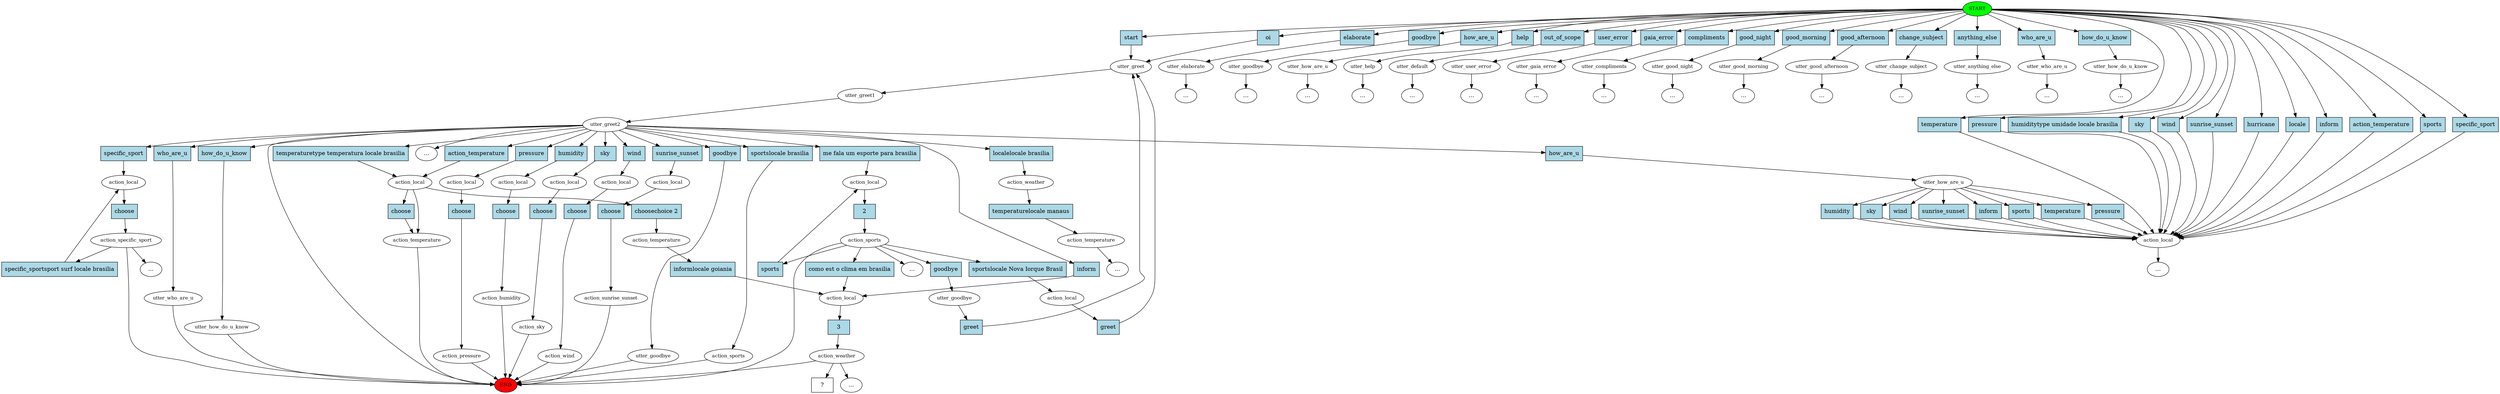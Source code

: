 digraph  {
0 [class="start active", fillcolor=green, fontsize=12, label=START, style=filled];
"-1" [class=end, fillcolor=red, fontsize=12, label=END, style=filled];
1 [class=active, fontsize=12, label=utter_greet];
2 [class=active, fontsize=12, label=utter_greet1];
3 [class=active, fontsize=12, label=utter_greet2];
4 [class="", fontsize=12, label=utter_how_are_u];
5 [class="", fontsize=12, label=action_local];
10 [class="", fontsize=12, label=action_local];
11 [class="", fontsize=12, label=action_temperature];
21 [class="", fontsize=12, label=action_local];
22 [class="", fontsize=12, label=action_pressure];
27 [class="", fontsize=12, label=action_local];
28 [class="", fontsize=12, label=action_humidity];
43 [class="", fontsize=12, label=action_local];
44 [class="", fontsize=12, label=action_sky];
48 [class="", fontsize=12, label=action_local];
49 [class="", fontsize=12, label=action_wind];
60 [class="", fontsize=12, label=action_local];
61 [class="", fontsize=12, label=action_sunrise_sunset];
69 [class="", fontsize=12, label=utter_elaborate];
73 [class=active, fontsize=12, label=action_local];
74 [class=active, fontsize=12, label=action_weather];
"-19" [class=ellipsis, label="..."];
88 [class="", fontsize=12, label=utter_goodbye];
"-23" [class=ellipsis, label="..."];
89 [class="", fontsize=12, label=utter_how_are_u];
"-24" [class=ellipsis, label="..."];
95 [class="", fontsize=12, label=utter_help];
"-26" [class=ellipsis, label="..."];
97 [class="", fontsize=12, label=utter_default];
"-28" [class=ellipsis, label="..."];
98 [class="", fontsize=12, label=utter_user_error];
"-29" [class=ellipsis, label="..."];
99 [class="", fontsize=12, label=utter_gaia_error];
"-30" [class=ellipsis, label="..."];
100 [class="", fontsize=12, label=utter_compliments];
"-31" [class=ellipsis, label="..."];
104 [class="", fontsize=12, label=utter_goodbye];
108 [class="", fontsize=12, label=utter_good_night];
109 [class="", fontsize=12, label=utter_good_morning];
111 [class="", fontsize=12, label=utter_good_afternoon];
112 [class="", fontsize=12, label=utter_change_subject];
"-36" [class=ellipsis, label="..."];
116 [class="", fontsize=12, label=utter_anything_else];
"-37" [class=ellipsis, label="..."];
127 [class=active, fontsize=12, label=action_local];
128 [class=active, fontsize=12, label=action_sports];
129 [class="", fontsize=12, label=utter_goodbye];
"-40" [class=ellipsis, label="..."];
136 [class="", fontsize=12, label=action_weather];
137 [class="", fontsize=12, label=action_temperature];
"-41" [class=ellipsis, label="..."];
142 [class="", fontsize=12, label=action_temperature];
"-42" [class=ellipsis, label="..."];
148 [class="", fontsize=12, label=action_sports];
154 [class="", fontsize=12, label=action_local];
"-43" [class=ellipsis, label="..."];
163 [class="", fontsize=12, label=action_local];
164 [class="", fontsize=12, label=action_specific_sport];
"-44" [class=ellipsis, label="..."];
"-47" [class=ellipsis, label="..."];
"-48" [class=ellipsis, label="..."];
"-49" [class=ellipsis, label="..."];
"-50" [class=ellipsis, label="..."];
194 [class="", fontsize=12, label=utter_who_are_u];
"-51" [class=ellipsis, label="..."];
198 [class="", fontsize=12, label=utter_who_are_u];
199 [class="", fontsize=12, label=utter_how_do_u_know];
"-52" [class=ellipsis, label="..."];
203 [class="", fontsize=12, label=utter_how_do_u_know];
211 [class="intent dashed active", label="  ?  ", shape=rect];
212 [class="intent active", fillcolor=lightblue, label=oi, shape=rect, style=filled];
213 [class=intent, fillcolor=lightblue, label=start, shape=rect, style=filled];
214 [class=intent, fillcolor=lightblue, label=elaborate, shape=rect, style=filled];
215 [class=intent, fillcolor=lightblue, label=goodbye, shape=rect, style=filled];
216 [class=intent, fillcolor=lightblue, label=how_are_u, shape=rect, style=filled];
217 [class=intent, fillcolor=lightblue, label=help, shape=rect, style=filled];
218 [class=intent, fillcolor=lightblue, label=out_of_scope, shape=rect, style=filled];
219 [class=intent, fillcolor=lightblue, label=user_error, shape=rect, style=filled];
220 [class=intent, fillcolor=lightblue, label=gaia_error, shape=rect, style=filled];
221 [class=intent, fillcolor=lightblue, label=compliments, shape=rect, style=filled];
222 [class=intent, fillcolor=lightblue, label=good_night, shape=rect, style=filled];
223 [class=intent, fillcolor=lightblue, label=good_morning, shape=rect, style=filled];
224 [class=intent, fillcolor=lightblue, label=good_afternoon, shape=rect, style=filled];
225 [class=intent, fillcolor=lightblue, label=change_subject, shape=rect, style=filled];
226 [class=intent, fillcolor=lightblue, label=anything_else, shape=rect, style=filled];
227 [class=intent, fillcolor=lightblue, label=who_are_u, shape=rect, style=filled];
228 [class=intent, fillcolor=lightblue, label=how_do_u_know, shape=rect, style=filled];
229 [class=intent, fillcolor=lightblue, label=temperature, shape=rect, style=filled];
230 [class=intent, fillcolor=lightblue, label=pressure, shape=rect, style=filled];
231 [class=intent, fillcolor=lightblue, label="humiditytype umidade locale brasilia", shape=rect, style=filled];
232 [class=intent, fillcolor=lightblue, label=sky, shape=rect, style=filled];
233 [class=intent, fillcolor=lightblue, label=wind, shape=rect, style=filled];
234 [class=intent, fillcolor=lightblue, label=sunrise_sunset, shape=rect, style=filled];
235 [class=intent, fillcolor=lightblue, label=hurricane, shape=rect, style=filled];
236 [class=intent, fillcolor=lightblue, label=locale, shape=rect, style=filled];
237 [class=intent, fillcolor=lightblue, label=inform, shape=rect, style=filled];
238 [class=intent, fillcolor=lightblue, label=action_temperature, shape=rect, style=filled];
239 [class=intent, fillcolor=lightblue, label=sports, shape=rect, style=filled];
240 [class=intent, fillcolor=lightblue, label=specific_sport, shape=rect, style=filled];
241 [class=intent, fillcolor=lightblue, label=how_are_u, shape=rect, style=filled];
242 [class=intent, fillcolor=lightblue, label="temperaturetype temperatura locale brasilia", shape=rect, style=filled];
243 [class=intent, fillcolor=lightblue, label=action_temperature, shape=rect, style=filled];
244 [class=intent, fillcolor=lightblue, label=pressure, shape=rect, style=filled];
245 [class=intent, fillcolor=lightblue, label=humidity, shape=rect, style=filled];
246 [class=intent, fillcolor=lightblue, label=sky, shape=rect, style=filled];
247 [class=intent, fillcolor=lightblue, label=wind, shape=rect, style=filled];
248 [class=intent, fillcolor=lightblue, label=sunrise_sunset, shape=rect, style=filled];
249 [class=intent, fillcolor=lightblue, label=inform, shape=rect, style=filled];
250 [class=intent, fillcolor=lightblue, label=goodbye, shape=rect, style=filled];
251 [class="intent active", fillcolor=lightblue, label="me fala um esporte para brasilia", shape=rect, style=filled];
252 [class=intent, fillcolor=lightblue, label="localelocale brasilia", shape=rect, style=filled];
253 [class=intent, fillcolor=lightblue, label="sportslocale brasilia", shape=rect, style=filled];
254 [class=intent, fillcolor=lightblue, label=specific_sport, shape=rect, style=filled];
255 [class=intent, fillcolor=lightblue, label=who_are_u, shape=rect, style=filled];
256 [class=intent, fillcolor=lightblue, label=how_do_u_know, shape=rect, style=filled];
257 [class=intent, fillcolor=lightblue, label=temperature, shape=rect, style=filled];
258 [class=intent, fillcolor=lightblue, label=pressure, shape=rect, style=filled];
259 [class=intent, fillcolor=lightblue, label=humidity, shape=rect, style=filled];
260 [class=intent, fillcolor=lightblue, label=sky, shape=rect, style=filled];
261 [class=intent, fillcolor=lightblue, label=wind, shape=rect, style=filled];
262 [class=intent, fillcolor=lightblue, label=sunrise_sunset, shape=rect, style=filled];
263 [class=intent, fillcolor=lightblue, label=inform, shape=rect, style=filled];
264 [class=intent, fillcolor=lightblue, label=sports, shape=rect, style=filled];
265 [class=intent, fillcolor=lightblue, label=choose, shape=rect, style=filled];
266 [class=intent, fillcolor=lightblue, label="choosechoice 2", shape=rect, style=filled];
267 [class=intent, fillcolor=lightblue, label=choose, shape=rect, style=filled];
268 [class=intent, fillcolor=lightblue, label=choose, shape=rect, style=filled];
269 [class=intent, fillcolor=lightblue, label=choose, shape=rect, style=filled];
270 [class=intent, fillcolor=lightblue, label=choose, shape=rect, style=filled];
271 [class=intent, fillcolor=lightblue, label=choose, shape=rect, style=filled];
272 [class="intent active", fillcolor=lightblue, label=3, shape=rect, style=filled];
273 [class="intent active", fillcolor=lightblue, label=2, shape=rect, style=filled];
274 [class=intent, fillcolor=lightblue, label=goodbye, shape=rect, style=filled];
275 [class=intent, fillcolor=lightblue, label="sportslocale Nova Iorque Brasil", shape=rect, style=filled];
276 [class=intent, fillcolor=lightblue, label=sports, shape=rect, style=filled];
277 [class="intent active", fillcolor=lightblue, label="como est o clima em brasilia", shape=rect, style=filled];
278 [class=intent, fillcolor=lightblue, label=greet, shape=rect, style=filled];
279 [class=intent, fillcolor=lightblue, label="temperaturelocale manaus", shape=rect, style=filled];
280 [class=intent, fillcolor=lightblue, label="informlocale goiania", shape=rect, style=filled];
281 [class=intent, fillcolor=lightblue, label=greet, shape=rect, style=filled];
282 [class=intent, fillcolor=lightblue, label=choose, shape=rect, style=filled];
283 [class=intent, fillcolor=lightblue, label="specific_sportsport surf locale brasilia", shape=rect, style=filled];
0 -> 212  [class=active, key=0];
0 -> 213  [class="", key=0];
0 -> 214  [class="", key=0];
0 -> 215  [class="", key=0];
0 -> 216  [class="", key=0];
0 -> 217  [class="", key=0];
0 -> 218  [class="", key=0];
0 -> 219  [class="", key=0];
0 -> 220  [class="", key=0];
0 -> 221  [class="", key=0];
0 -> 222  [class="", key=0];
0 -> 223  [class="", key=0];
0 -> 224  [class="", key=0];
0 -> 225  [class="", key=0];
0 -> 226  [class="", key=0];
0 -> 227  [class="", key=0];
0 -> 228  [class="", key=0];
0 -> 229  [class="", key=0];
0 -> 230  [class="", key=0];
0 -> 231  [class="", key=0];
0 -> 232  [class="", key=0];
0 -> 233  [class="", key=0];
0 -> 234  [class="", key=0];
0 -> 235  [class="", key=0];
0 -> 236  [class="", key=0];
0 -> 237  [class="", key=0];
0 -> 238  [class="", key=0];
0 -> 239  [class="", key=0];
0 -> 240  [class="", key=0];
1 -> 2  [class=active, key=NONE, label=""];
2 -> 3  [class=active, key=NONE, label=""];
3 -> "-1"  [class="", key=NONE, label=""];
3 -> "-40"  [class="", key=NONE, label=""];
3 -> 241  [class="", key=0];
3 -> 242  [class="", key=0];
3 -> 243  [class="", key=0];
3 -> 244  [class="", key=0];
3 -> 245  [class="", key=0];
3 -> 246  [class="", key=0];
3 -> 247  [class="", key=0];
3 -> 248  [class="", key=0];
3 -> 249  [class="", key=0];
3 -> 250  [class="", key=0];
3 -> 251  [class=active, key=0];
3 -> 252  [class="", key=0];
3 -> 253  [class="", key=0];
3 -> 254  [class="", key=0];
3 -> 255  [class="", key=0];
3 -> 256  [class="", key=0];
4 -> 257  [class="", key=0];
4 -> 258  [class="", key=0];
4 -> 259  [class="", key=0];
4 -> 260  [class="", key=0];
4 -> 261  [class="", key=0];
4 -> 262  [class="", key=0];
4 -> 263  [class="", key=0];
4 -> 264  [class="", key=0];
5 -> "-50"  [class="", key=NONE, label=""];
10 -> 11  [class="", key=NONE, label=""];
10 -> 265  [class="", key=0];
10 -> 266  [class="", key=0];
11 -> "-1"  [class="", key=NONE, label=""];
21 -> 267  [class="", key=0];
22 -> "-1"  [class="", key=NONE, label=""];
27 -> 268  [class="", key=0];
28 -> "-1"  [class="", key=NONE, label=""];
43 -> 269  [class="", key=0];
44 -> "-1"  [class="", key=NONE, label=""];
48 -> 270  [class="", key=0];
49 -> "-1"  [class="", key=NONE, label=""];
60 -> 271  [class="", key=0];
61 -> "-1"  [class="", key=NONE, label=""];
69 -> "-19"  [class="", key=NONE, label=""];
73 -> 272  [class=active, key=0];
74 -> "-1"  [class="", key=NONE, label=""];
74 -> "-42"  [class="", key=NONE, label=""];
74 -> 211  [class=active, key=NONE, label=""];
88 -> "-23"  [class="", key=NONE, label=""];
89 -> "-24"  [class="", key=NONE, label=""];
95 -> "-26"  [class="", key=NONE, label=""];
97 -> "-28"  [class="", key=NONE, label=""];
98 -> "-29"  [class="", key=NONE, label=""];
99 -> "-30"  [class="", key=NONE, label=""];
100 -> "-31"  [class="", key=NONE, label=""];
104 -> "-1"  [class="", key=NONE, label=""];
108 -> "-48"  [class="", key=NONE, label=""];
109 -> "-47"  [class="", key=NONE, label=""];
111 -> "-49"  [class="", key=NONE, label=""];
112 -> "-36"  [class="", key=NONE, label=""];
116 -> "-37"  [class="", key=NONE, label=""];
127 -> 273  [class=active, key=0];
128 -> "-43"  [class="", key=NONE, label=""];
128 -> "-1"  [class="", key=NONE, label=""];
128 -> 274  [class="", key=0];
128 -> 275  [class="", key=0];
128 -> 276  [class="", key=0];
128 -> 277  [class=active, key=0];
129 -> 278  [class="", key=0];
136 -> 279  [class="", key=0];
137 -> "-41"  [class="", key=NONE, label=""];
142 -> 280  [class="", key=0];
148 -> "-1"  [class="", key=NONE, label=""];
154 -> 281  [class="", key=0];
163 -> 282  [class="", key=0];
164 -> "-44"  [class="", key=NONE, label=""];
164 -> "-1"  [class="", key=NONE, label=""];
164 -> 283  [class="", key=0];
194 -> "-51"  [class="", key=NONE, label=""];
198 -> "-1"  [class="", key=NONE, label=""];
199 -> "-52"  [class="", key=NONE, label=""];
203 -> "-1"  [class="", key=NONE, label=""];
212 -> 1  [class=active, key=0];
213 -> 1  [class="", key=0];
214 -> 69  [class="", key=0];
215 -> 88  [class="", key=0];
216 -> 89  [class="", key=0];
217 -> 95  [class="", key=0];
218 -> 97  [class="", key=0];
219 -> 98  [class="", key=0];
220 -> 99  [class="", key=0];
221 -> 100  [class="", key=0];
222 -> 108  [class="", key=0];
223 -> 109  [class="", key=0];
224 -> 111  [class="", key=0];
225 -> 112  [class="", key=0];
226 -> 116  [class="", key=0];
227 -> 194  [class="", key=0];
228 -> 199  [class="", key=0];
229 -> 5  [class="", key=0];
230 -> 5  [class="", key=0];
231 -> 5  [class="", key=0];
232 -> 5  [class="", key=0];
233 -> 5  [class="", key=0];
234 -> 5  [class="", key=0];
235 -> 5  [class="", key=0];
236 -> 5  [class="", key=0];
237 -> 5  [class="", key=0];
238 -> 5  [class="", key=0];
239 -> 5  [class="", key=0];
240 -> 5  [class="", key=0];
241 -> 4  [class="", key=0];
242 -> 10  [class="", key=0];
243 -> 10  [class="", key=0];
244 -> 21  [class="", key=0];
245 -> 27  [class="", key=0];
246 -> 43  [class="", key=0];
247 -> 48  [class="", key=0];
248 -> 60  [class="", key=0];
249 -> 73  [class="", key=0];
250 -> 104  [class="", key=0];
251 -> 127  [class=active, key=0];
252 -> 136  [class="", key=0];
253 -> 148  [class="", key=0];
254 -> 163  [class="", key=0];
255 -> 198  [class="", key=0];
256 -> 203  [class="", key=0];
257 -> 5  [class="", key=0];
258 -> 5  [class="", key=0];
259 -> 5  [class="", key=0];
260 -> 5  [class="", key=0];
261 -> 5  [class="", key=0];
262 -> 5  [class="", key=0];
263 -> 5  [class="", key=0];
264 -> 5  [class="", key=0];
265 -> 11  [class="", key=0];
266 -> 142  [class="", key=0];
267 -> 22  [class="", key=0];
268 -> 28  [class="", key=0];
269 -> 44  [class="", key=0];
270 -> 49  [class="", key=0];
271 -> 61  [class="", key=0];
272 -> 74  [class=active, key=0];
273 -> 128  [class=active, key=0];
274 -> 129  [class="", key=0];
275 -> 154  [class="", key=0];
276 -> 127  [class="", key=0];
277 -> 73  [class=active, key=0];
278 -> 1  [class="", key=0];
279 -> 137  [class="", key=0];
280 -> 73  [class="", key=0];
281 -> 1  [class="", key=0];
282 -> 164  [class="", key=0];
283 -> 163  [class="", key=0];
}
